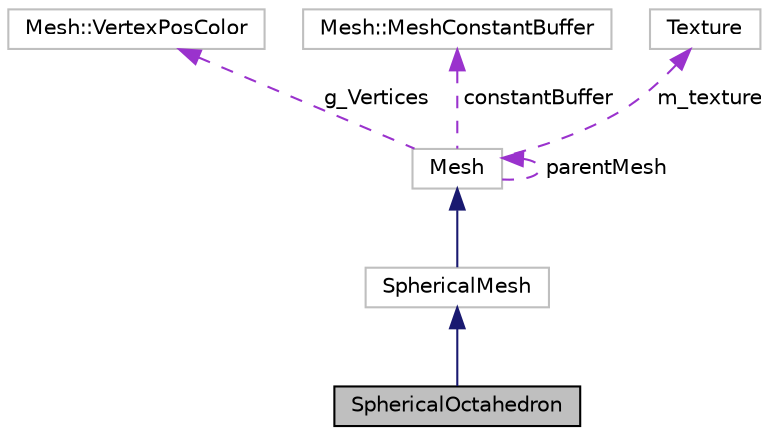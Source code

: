 digraph "SphericalOctahedron"
{
 // LATEX_PDF_SIZE
  edge [fontname="Helvetica",fontsize="10",labelfontname="Helvetica",labelfontsize="10"];
  node [fontname="Helvetica",fontsize="10",shape=record];
  Node1 [label="SphericalOctahedron",height=0.2,width=0.4,color="black", fillcolor="grey75", style="filled", fontcolor="black",tooltip=" "];
  Node2 -> Node1 [dir="back",color="midnightblue",fontsize="10",style="solid"];
  Node2 [label="SphericalMesh",height=0.2,width=0.4,color="grey75", fillcolor="white", style="filled",URL="$class_spherical_mesh.html",tooltip=" "];
  Node3 -> Node2 [dir="back",color="midnightblue",fontsize="10",style="solid"];
  Node3 [label="Mesh",height=0.2,width=0.4,color="grey75", fillcolor="white", style="filled",URL="$class_mesh.html",tooltip=" "];
  Node4 -> Node3 [dir="back",color="darkorchid3",fontsize="10",style="dashed",label=" g_Vertices" ];
  Node4 [label="Mesh::VertexPosColor",height=0.2,width=0.4,color="grey75", fillcolor="white", style="filled",URL="$struct_mesh_1_1_vertex_pos_color.html",tooltip=" "];
  Node3 -> Node3 [dir="back",color="darkorchid3",fontsize="10",style="dashed",label=" parentMesh" ];
  Node5 -> Node3 [dir="back",color="darkorchid3",fontsize="10",style="dashed",label=" constantBuffer" ];
  Node5 [label="Mesh::MeshConstantBuffer",height=0.2,width=0.4,color="grey75", fillcolor="white", style="filled",URL="$struct_mesh_1_1_mesh_constant_buffer.html",tooltip=" "];
  Node6 -> Node3 [dir="back",color="darkorchid3",fontsize="10",style="dashed",label=" m_texture" ];
  Node6 [label="Texture",height=0.2,width=0.4,color="grey75", fillcolor="white", style="filled",URL="$class_texture.html",tooltip=" "];
}
